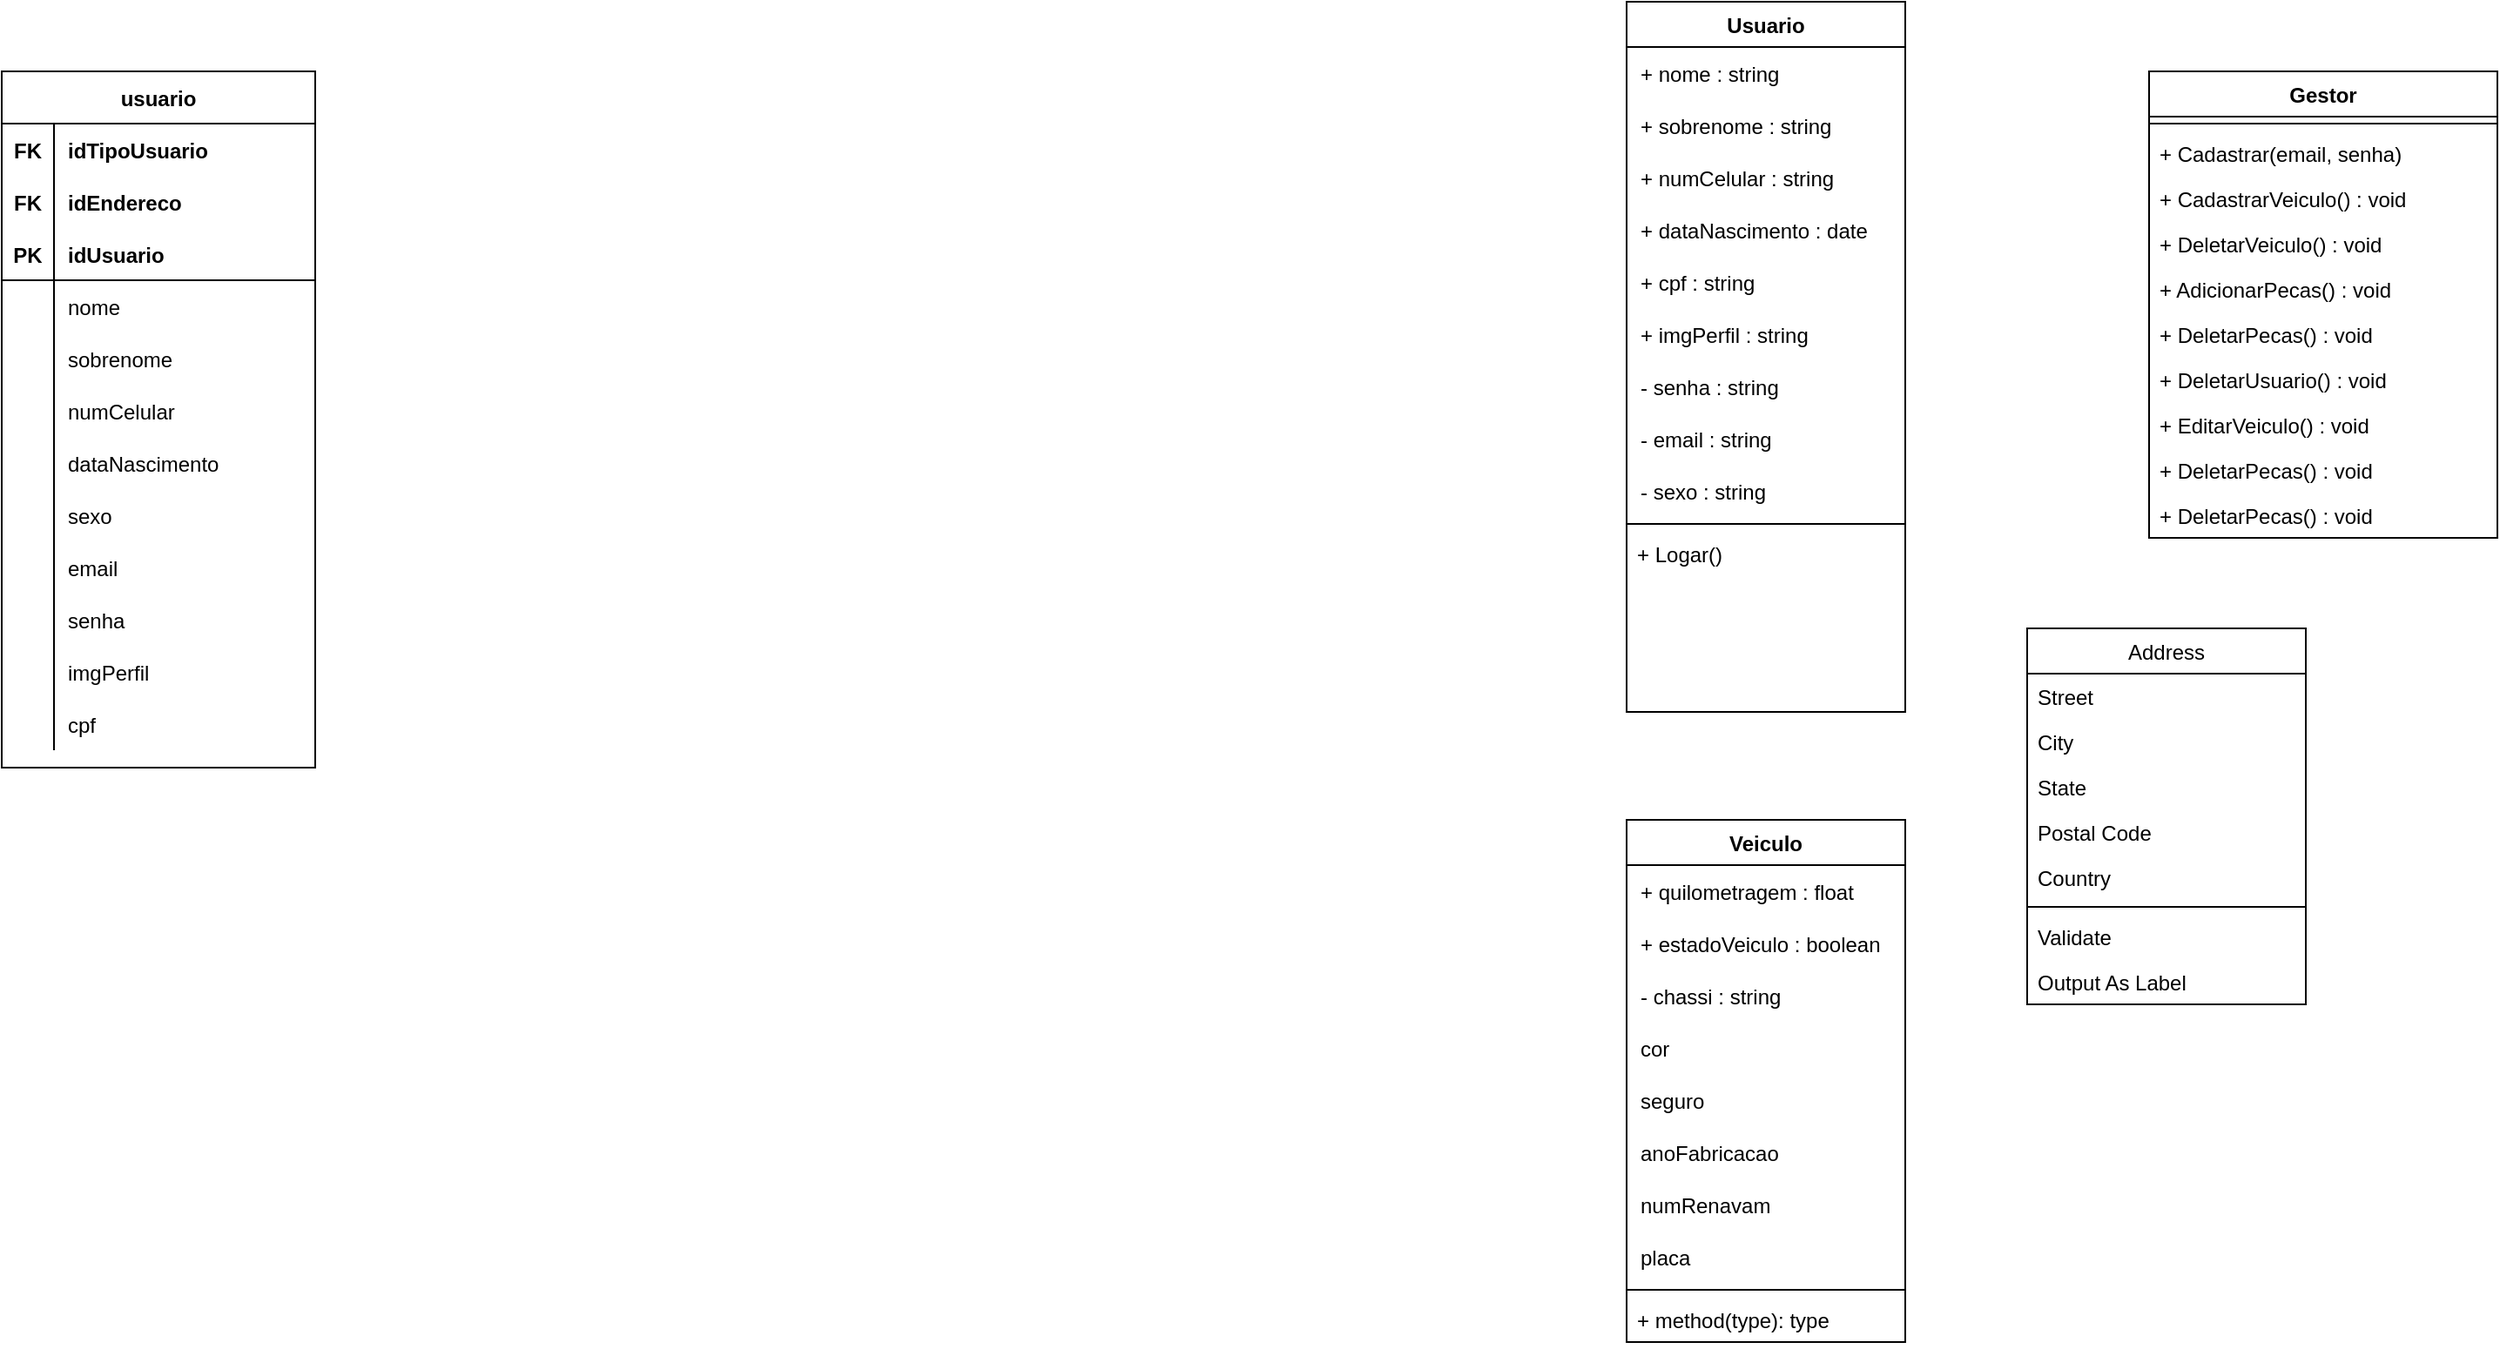 <mxfile version="17.2.1" type="device"><diagram id="C5RBs43oDa-KdzZeNtuy" name="Page-1"><mxGraphModel dx="2310" dy="1996" grid="1" gridSize="10" guides="1" tooltips="1" connect="1" arrows="1" fold="1" page="1" pageScale="1" pageWidth="827" pageHeight="1169" math="0" shadow="0"><root><mxCell id="WIyWlLk6GJQsqaUBKTNV-0"/><mxCell id="WIyWlLk6GJQsqaUBKTNV-1" parent="WIyWlLk6GJQsqaUBKTNV-0"/><mxCell id="zkfFHV4jXpPFQw0GAbJ--0" value="Usuario" style="swimlane;fontStyle=1;align=center;verticalAlign=top;childLayout=stackLayout;horizontal=1;startSize=26;horizontalStack=0;resizeParent=1;resizeLast=0;collapsible=1;marginBottom=0;rounded=0;shadow=0;strokeWidth=1;" parent="WIyWlLk6GJQsqaUBKTNV-1" vertex="1"><mxGeometry x="230" y="-80" width="160" height="408" as="geometry"><mxRectangle x="230" y="140" width="160" height="26" as="alternateBounds"/></mxGeometry></mxCell><mxCell id="kreL9JA5XyJaOZH9hF2f-37" value="+ nome : string" style="shape=partialRectangle;connectable=0;fillColor=none;top=0;left=0;bottom=0;right=0;align=left;spacingLeft=6;overflow=hidden;" vertex="1" parent="zkfFHV4jXpPFQw0GAbJ--0"><mxGeometry y="26" width="160" height="30" as="geometry"><mxRectangle width="150" height="30" as="alternateBounds"/></mxGeometry></mxCell><mxCell id="kreL9JA5XyJaOZH9hF2f-38" value="+ sobrenome : string" style="shape=partialRectangle;connectable=0;fillColor=none;top=0;left=0;bottom=0;right=0;align=left;spacingLeft=6;overflow=hidden;" vertex="1" parent="zkfFHV4jXpPFQw0GAbJ--0"><mxGeometry y="56" width="160" height="30" as="geometry"><mxRectangle width="150" height="30" as="alternateBounds"/></mxGeometry></mxCell><mxCell id="kreL9JA5XyJaOZH9hF2f-39" value="+ numCelular : string" style="shape=partialRectangle;connectable=0;fillColor=none;top=0;left=0;bottom=0;right=0;align=left;spacingLeft=6;overflow=hidden;" vertex="1" parent="zkfFHV4jXpPFQw0GAbJ--0"><mxGeometry y="86" width="160" height="30" as="geometry"><mxRectangle width="150" height="30" as="alternateBounds"/></mxGeometry></mxCell><mxCell id="kreL9JA5XyJaOZH9hF2f-40" value="+ dataNascimento : date" style="shape=partialRectangle;connectable=0;fillColor=none;top=0;left=0;bottom=0;right=0;align=left;spacingLeft=6;overflow=hidden;" vertex="1" parent="zkfFHV4jXpPFQw0GAbJ--0"><mxGeometry y="116" width="160" height="30" as="geometry"><mxRectangle width="150" height="30" as="alternateBounds"/></mxGeometry></mxCell><mxCell id="kreL9JA5XyJaOZH9hF2f-45" value="+ cpf : string" style="shape=partialRectangle;connectable=0;fillColor=none;top=0;left=0;bottom=0;right=0;align=left;spacingLeft=6;overflow=hidden;" vertex="1" parent="zkfFHV4jXpPFQw0GAbJ--0"><mxGeometry y="146" width="160" height="30" as="geometry"><mxRectangle width="150" height="30" as="alternateBounds"/></mxGeometry></mxCell><mxCell id="kreL9JA5XyJaOZH9hF2f-44" value="+ imgPerfil : string" style="shape=partialRectangle;connectable=0;fillColor=none;top=0;left=0;bottom=0;right=0;align=left;spacingLeft=6;overflow=hidden;" vertex="1" parent="zkfFHV4jXpPFQw0GAbJ--0"><mxGeometry y="176" width="160" height="30" as="geometry"><mxRectangle width="150" height="30" as="alternateBounds"/></mxGeometry></mxCell><mxCell id="kreL9JA5XyJaOZH9hF2f-43" value="- senha : string" style="shape=partialRectangle;connectable=0;fillColor=none;top=0;left=0;bottom=0;right=0;align=left;spacingLeft=6;overflow=hidden;" vertex="1" parent="zkfFHV4jXpPFQw0GAbJ--0"><mxGeometry y="206" width="160" height="30" as="geometry"><mxRectangle width="150" height="30" as="alternateBounds"/></mxGeometry></mxCell><mxCell id="kreL9JA5XyJaOZH9hF2f-42" value="- email : string" style="shape=partialRectangle;connectable=0;fillColor=none;top=0;left=0;bottom=0;right=0;align=left;spacingLeft=6;overflow=hidden;" vertex="1" parent="zkfFHV4jXpPFQw0GAbJ--0"><mxGeometry y="236" width="160" height="30" as="geometry"><mxRectangle width="150" height="30" as="alternateBounds"/></mxGeometry></mxCell><mxCell id="kreL9JA5XyJaOZH9hF2f-41" value="- sexo : string" style="shape=partialRectangle;connectable=0;fillColor=none;top=0;left=0;bottom=0;right=0;align=left;spacingLeft=6;overflow=hidden;" vertex="1" parent="zkfFHV4jXpPFQw0GAbJ--0"><mxGeometry y="266" width="160" height="30" as="geometry"><mxRectangle width="150" height="30" as="alternateBounds"/></mxGeometry></mxCell><mxCell id="zkfFHV4jXpPFQw0GAbJ--4" value="" style="line;html=1;strokeWidth=1;align=left;verticalAlign=middle;spacingTop=-1;spacingLeft=3;spacingRight=3;rotatable=0;labelPosition=right;points=[];portConstraint=eastwest;" parent="zkfFHV4jXpPFQw0GAbJ--0" vertex="1"><mxGeometry y="296" width="160" height="8" as="geometry"/></mxCell><mxCell id="kreL9JA5XyJaOZH9hF2f-46" value="+ Logar()" style="text;align=left;verticalAlign=top;spacingLeft=4;spacingRight=4;overflow=hidden;rotatable=0;points=[[0,0.5],[1,0.5]];portConstraint=eastwest;" vertex="1" parent="zkfFHV4jXpPFQw0GAbJ--0"><mxGeometry y="304" width="160" height="26" as="geometry"/></mxCell><mxCell id="zkfFHV4jXpPFQw0GAbJ--17" value="Address" style="swimlane;fontStyle=0;align=center;verticalAlign=top;childLayout=stackLayout;horizontal=1;startSize=26;horizontalStack=0;resizeParent=1;resizeLast=0;collapsible=1;marginBottom=0;rounded=0;shadow=0;strokeWidth=1;" parent="WIyWlLk6GJQsqaUBKTNV-1" vertex="1"><mxGeometry x="460" y="280" width="160" height="216" as="geometry"><mxRectangle x="550" y="140" width="160" height="26" as="alternateBounds"/></mxGeometry></mxCell><mxCell id="zkfFHV4jXpPFQw0GAbJ--18" value="Street" style="text;align=left;verticalAlign=top;spacingLeft=4;spacingRight=4;overflow=hidden;rotatable=0;points=[[0,0.5],[1,0.5]];portConstraint=eastwest;" parent="zkfFHV4jXpPFQw0GAbJ--17" vertex="1"><mxGeometry y="26" width="160" height="26" as="geometry"/></mxCell><mxCell id="zkfFHV4jXpPFQw0GAbJ--19" value="City" style="text;align=left;verticalAlign=top;spacingLeft=4;spacingRight=4;overflow=hidden;rotatable=0;points=[[0,0.5],[1,0.5]];portConstraint=eastwest;rounded=0;shadow=0;html=0;" parent="zkfFHV4jXpPFQw0GAbJ--17" vertex="1"><mxGeometry y="52" width="160" height="26" as="geometry"/></mxCell><mxCell id="zkfFHV4jXpPFQw0GAbJ--20" value="State" style="text;align=left;verticalAlign=top;spacingLeft=4;spacingRight=4;overflow=hidden;rotatable=0;points=[[0,0.5],[1,0.5]];portConstraint=eastwest;rounded=0;shadow=0;html=0;" parent="zkfFHV4jXpPFQw0GAbJ--17" vertex="1"><mxGeometry y="78" width="160" height="26" as="geometry"/></mxCell><mxCell id="zkfFHV4jXpPFQw0GAbJ--21" value="Postal Code" style="text;align=left;verticalAlign=top;spacingLeft=4;spacingRight=4;overflow=hidden;rotatable=0;points=[[0,0.5],[1,0.5]];portConstraint=eastwest;rounded=0;shadow=0;html=0;" parent="zkfFHV4jXpPFQw0GAbJ--17" vertex="1"><mxGeometry y="104" width="160" height="26" as="geometry"/></mxCell><mxCell id="zkfFHV4jXpPFQw0GAbJ--22" value="Country" style="text;align=left;verticalAlign=top;spacingLeft=4;spacingRight=4;overflow=hidden;rotatable=0;points=[[0,0.5],[1,0.5]];portConstraint=eastwest;rounded=0;shadow=0;html=0;" parent="zkfFHV4jXpPFQw0GAbJ--17" vertex="1"><mxGeometry y="130" width="160" height="26" as="geometry"/></mxCell><mxCell id="zkfFHV4jXpPFQw0GAbJ--23" value="" style="line;html=1;strokeWidth=1;align=left;verticalAlign=middle;spacingTop=-1;spacingLeft=3;spacingRight=3;rotatable=0;labelPosition=right;points=[];portConstraint=eastwest;" parent="zkfFHV4jXpPFQw0GAbJ--17" vertex="1"><mxGeometry y="156" width="160" height="8" as="geometry"/></mxCell><mxCell id="zkfFHV4jXpPFQw0GAbJ--24" value="Validate" style="text;align=left;verticalAlign=top;spacingLeft=4;spacingRight=4;overflow=hidden;rotatable=0;points=[[0,0.5],[1,0.5]];portConstraint=eastwest;" parent="zkfFHV4jXpPFQw0GAbJ--17" vertex="1"><mxGeometry y="164" width="160" height="26" as="geometry"/></mxCell><mxCell id="zkfFHV4jXpPFQw0GAbJ--25" value="Output As Label" style="text;align=left;verticalAlign=top;spacingLeft=4;spacingRight=4;overflow=hidden;rotatable=0;points=[[0,0.5],[1,0.5]];portConstraint=eastwest;" parent="zkfFHV4jXpPFQw0GAbJ--17" vertex="1"><mxGeometry y="190" width="160" height="26" as="geometry"/></mxCell><mxCell id="kreL9JA5XyJaOZH9hF2f-0" value="usuario" style="shape=table;startSize=30;container=1;collapsible=1;childLayout=tableLayout;fixedRows=1;rowLines=0;fontStyle=1;align=center;resizeLast=1;" vertex="1" parent="WIyWlLk6GJQsqaUBKTNV-1"><mxGeometry x="-703" y="-40" width="180" height="400" as="geometry"/></mxCell><mxCell id="kreL9JA5XyJaOZH9hF2f-1" value="" style="shape=tableRow;horizontal=0;startSize=0;swimlaneHead=0;swimlaneBody=0;fillColor=none;collapsible=0;dropTarget=0;points=[[0,0.5],[1,0.5]];portConstraint=eastwest;top=0;left=0;right=0;bottom=0;" vertex="1" parent="kreL9JA5XyJaOZH9hF2f-0"><mxGeometry y="30" width="180" height="30" as="geometry"/></mxCell><mxCell id="kreL9JA5XyJaOZH9hF2f-2" value="FK" style="shape=partialRectangle;connectable=0;fillColor=none;top=0;left=0;bottom=0;right=0;fontStyle=1;overflow=hidden;" vertex="1" parent="kreL9JA5XyJaOZH9hF2f-1"><mxGeometry width="30" height="30" as="geometry"><mxRectangle width="30" height="30" as="alternateBounds"/></mxGeometry></mxCell><mxCell id="kreL9JA5XyJaOZH9hF2f-3" value="idTipoUsuario" style="shape=partialRectangle;connectable=0;fillColor=none;top=0;left=0;bottom=0;right=0;align=left;spacingLeft=6;fontStyle=1;overflow=hidden;" vertex="1" parent="kreL9JA5XyJaOZH9hF2f-1"><mxGeometry x="30" width="150" height="30" as="geometry"><mxRectangle width="150" height="30" as="alternateBounds"/></mxGeometry></mxCell><mxCell id="kreL9JA5XyJaOZH9hF2f-4" value="" style="shape=tableRow;horizontal=0;startSize=0;swimlaneHead=0;swimlaneBody=0;fillColor=none;collapsible=0;dropTarget=0;points=[[0,0.5],[1,0.5]];portConstraint=eastwest;top=0;left=0;right=0;bottom=0;" vertex="1" parent="kreL9JA5XyJaOZH9hF2f-0"><mxGeometry y="60" width="180" height="30" as="geometry"/></mxCell><mxCell id="kreL9JA5XyJaOZH9hF2f-5" value="FK" style="shape=partialRectangle;connectable=0;fillColor=none;top=0;left=0;bottom=0;right=0;fontStyle=1;overflow=hidden;" vertex="1" parent="kreL9JA5XyJaOZH9hF2f-4"><mxGeometry width="30" height="30" as="geometry"><mxRectangle width="30" height="30" as="alternateBounds"/></mxGeometry></mxCell><mxCell id="kreL9JA5XyJaOZH9hF2f-6" value="idEndereco" style="shape=partialRectangle;connectable=0;fillColor=none;top=0;left=0;bottom=0;right=0;align=left;spacingLeft=6;fontStyle=1;overflow=hidden;" vertex="1" parent="kreL9JA5XyJaOZH9hF2f-4"><mxGeometry x="30" width="150" height="30" as="geometry"><mxRectangle width="150" height="30" as="alternateBounds"/></mxGeometry></mxCell><mxCell id="kreL9JA5XyJaOZH9hF2f-7" value="" style="shape=tableRow;horizontal=0;startSize=0;swimlaneHead=0;swimlaneBody=0;fillColor=none;collapsible=0;dropTarget=0;points=[[0,0.5],[1,0.5]];portConstraint=eastwest;top=0;left=0;right=0;bottom=1;" vertex="1" parent="kreL9JA5XyJaOZH9hF2f-0"><mxGeometry y="90" width="180" height="30" as="geometry"/></mxCell><mxCell id="kreL9JA5XyJaOZH9hF2f-8" value="PK" style="shape=partialRectangle;connectable=0;fillColor=none;top=0;left=0;bottom=0;right=0;fontStyle=1;overflow=hidden;" vertex="1" parent="kreL9JA5XyJaOZH9hF2f-7"><mxGeometry width="30" height="30" as="geometry"><mxRectangle width="30" height="30" as="alternateBounds"/></mxGeometry></mxCell><mxCell id="kreL9JA5XyJaOZH9hF2f-9" value="idUsuario" style="shape=partialRectangle;connectable=0;fillColor=none;top=0;left=0;bottom=0;right=0;align=left;spacingLeft=6;fontStyle=1;overflow=hidden;" vertex="1" parent="kreL9JA5XyJaOZH9hF2f-7"><mxGeometry x="30" width="150" height="30" as="geometry"><mxRectangle width="150" height="30" as="alternateBounds"/></mxGeometry></mxCell><mxCell id="kreL9JA5XyJaOZH9hF2f-10" value="" style="shape=tableRow;horizontal=0;startSize=0;swimlaneHead=0;swimlaneBody=0;fillColor=none;collapsible=0;dropTarget=0;points=[[0,0.5],[1,0.5]];portConstraint=eastwest;top=0;left=0;right=0;bottom=0;" vertex="1" parent="kreL9JA5XyJaOZH9hF2f-0"><mxGeometry y="120" width="180" height="30" as="geometry"/></mxCell><mxCell id="kreL9JA5XyJaOZH9hF2f-11" value="" style="shape=partialRectangle;connectable=0;fillColor=none;top=0;left=0;bottom=0;right=0;editable=1;overflow=hidden;" vertex="1" parent="kreL9JA5XyJaOZH9hF2f-10"><mxGeometry width="30" height="30" as="geometry"><mxRectangle width="30" height="30" as="alternateBounds"/></mxGeometry></mxCell><mxCell id="kreL9JA5XyJaOZH9hF2f-12" value="nome" style="shape=partialRectangle;connectable=0;fillColor=none;top=0;left=0;bottom=0;right=0;align=left;spacingLeft=6;overflow=hidden;" vertex="1" parent="kreL9JA5XyJaOZH9hF2f-10"><mxGeometry x="30" width="150" height="30" as="geometry"><mxRectangle width="150" height="30" as="alternateBounds"/></mxGeometry></mxCell><mxCell id="kreL9JA5XyJaOZH9hF2f-13" value="" style="shape=tableRow;horizontal=0;startSize=0;swimlaneHead=0;swimlaneBody=0;fillColor=none;collapsible=0;dropTarget=0;points=[[0,0.5],[1,0.5]];portConstraint=eastwest;top=0;left=0;right=0;bottom=0;" vertex="1" parent="kreL9JA5XyJaOZH9hF2f-0"><mxGeometry y="150" width="180" height="30" as="geometry"/></mxCell><mxCell id="kreL9JA5XyJaOZH9hF2f-14" value="" style="shape=partialRectangle;connectable=0;fillColor=none;top=0;left=0;bottom=0;right=0;editable=1;overflow=hidden;" vertex="1" parent="kreL9JA5XyJaOZH9hF2f-13"><mxGeometry width="30" height="30" as="geometry"><mxRectangle width="30" height="30" as="alternateBounds"/></mxGeometry></mxCell><mxCell id="kreL9JA5XyJaOZH9hF2f-15" value="sobrenome" style="shape=partialRectangle;connectable=0;fillColor=none;top=0;left=0;bottom=0;right=0;align=left;spacingLeft=6;overflow=hidden;" vertex="1" parent="kreL9JA5XyJaOZH9hF2f-13"><mxGeometry x="30" width="150" height="30" as="geometry"><mxRectangle width="150" height="30" as="alternateBounds"/></mxGeometry></mxCell><mxCell id="kreL9JA5XyJaOZH9hF2f-16" value="" style="shape=tableRow;horizontal=0;startSize=0;swimlaneHead=0;swimlaneBody=0;fillColor=none;collapsible=0;dropTarget=0;points=[[0,0.5],[1,0.5]];portConstraint=eastwest;top=0;left=0;right=0;bottom=0;" vertex="1" parent="kreL9JA5XyJaOZH9hF2f-0"><mxGeometry y="180" width="180" height="30" as="geometry"/></mxCell><mxCell id="kreL9JA5XyJaOZH9hF2f-17" value="" style="shape=partialRectangle;connectable=0;fillColor=none;top=0;left=0;bottom=0;right=0;editable=1;overflow=hidden;" vertex="1" parent="kreL9JA5XyJaOZH9hF2f-16"><mxGeometry width="30" height="30" as="geometry"><mxRectangle width="30" height="30" as="alternateBounds"/></mxGeometry></mxCell><mxCell id="kreL9JA5XyJaOZH9hF2f-18" value="numCelular" style="shape=partialRectangle;connectable=0;fillColor=none;top=0;left=0;bottom=0;right=0;align=left;spacingLeft=6;overflow=hidden;" vertex="1" parent="kreL9JA5XyJaOZH9hF2f-16"><mxGeometry x="30" width="150" height="30" as="geometry"><mxRectangle width="150" height="30" as="alternateBounds"/></mxGeometry></mxCell><mxCell id="kreL9JA5XyJaOZH9hF2f-19" value="" style="shape=tableRow;horizontal=0;startSize=0;swimlaneHead=0;swimlaneBody=0;fillColor=none;collapsible=0;dropTarget=0;points=[[0,0.5],[1,0.5]];portConstraint=eastwest;top=0;left=0;right=0;bottom=0;" vertex="1" parent="kreL9JA5XyJaOZH9hF2f-0"><mxGeometry y="210" width="180" height="30" as="geometry"/></mxCell><mxCell id="kreL9JA5XyJaOZH9hF2f-20" value="" style="shape=partialRectangle;connectable=0;fillColor=none;top=0;left=0;bottom=0;right=0;editable=1;overflow=hidden;" vertex="1" parent="kreL9JA5XyJaOZH9hF2f-19"><mxGeometry width="30" height="30" as="geometry"><mxRectangle width="30" height="30" as="alternateBounds"/></mxGeometry></mxCell><mxCell id="kreL9JA5XyJaOZH9hF2f-21" value="dataNascimento" style="shape=partialRectangle;connectable=0;fillColor=none;top=0;left=0;bottom=0;right=0;align=left;spacingLeft=6;overflow=hidden;" vertex="1" parent="kreL9JA5XyJaOZH9hF2f-19"><mxGeometry x="30" width="150" height="30" as="geometry"><mxRectangle width="150" height="30" as="alternateBounds"/></mxGeometry></mxCell><mxCell id="kreL9JA5XyJaOZH9hF2f-22" value="" style="shape=tableRow;horizontal=0;startSize=0;swimlaneHead=0;swimlaneBody=0;fillColor=none;collapsible=0;dropTarget=0;points=[[0,0.5],[1,0.5]];portConstraint=eastwest;top=0;left=0;right=0;bottom=0;" vertex="1" parent="kreL9JA5XyJaOZH9hF2f-0"><mxGeometry y="240" width="180" height="30" as="geometry"/></mxCell><mxCell id="kreL9JA5XyJaOZH9hF2f-23" value="" style="shape=partialRectangle;connectable=0;fillColor=none;top=0;left=0;bottom=0;right=0;editable=1;overflow=hidden;" vertex="1" parent="kreL9JA5XyJaOZH9hF2f-22"><mxGeometry width="30" height="30" as="geometry"><mxRectangle width="30" height="30" as="alternateBounds"/></mxGeometry></mxCell><mxCell id="kreL9JA5XyJaOZH9hF2f-24" value="sexo" style="shape=partialRectangle;connectable=0;fillColor=none;top=0;left=0;bottom=0;right=0;align=left;spacingLeft=6;overflow=hidden;" vertex="1" parent="kreL9JA5XyJaOZH9hF2f-22"><mxGeometry x="30" width="150" height="30" as="geometry"><mxRectangle width="150" height="30" as="alternateBounds"/></mxGeometry></mxCell><mxCell id="kreL9JA5XyJaOZH9hF2f-25" value="" style="shape=tableRow;horizontal=0;startSize=0;swimlaneHead=0;swimlaneBody=0;fillColor=none;collapsible=0;dropTarget=0;points=[[0,0.5],[1,0.5]];portConstraint=eastwest;top=0;left=0;right=0;bottom=0;" vertex="1" parent="kreL9JA5XyJaOZH9hF2f-0"><mxGeometry y="270" width="180" height="30" as="geometry"/></mxCell><mxCell id="kreL9JA5XyJaOZH9hF2f-26" value="" style="shape=partialRectangle;connectable=0;fillColor=none;top=0;left=0;bottom=0;right=0;editable=1;overflow=hidden;" vertex="1" parent="kreL9JA5XyJaOZH9hF2f-25"><mxGeometry width="30" height="30" as="geometry"><mxRectangle width="30" height="30" as="alternateBounds"/></mxGeometry></mxCell><mxCell id="kreL9JA5XyJaOZH9hF2f-27" value="email" style="shape=partialRectangle;connectable=0;fillColor=none;top=0;left=0;bottom=0;right=0;align=left;spacingLeft=6;overflow=hidden;" vertex="1" parent="kreL9JA5XyJaOZH9hF2f-25"><mxGeometry x="30" width="150" height="30" as="geometry"><mxRectangle width="150" height="30" as="alternateBounds"/></mxGeometry></mxCell><mxCell id="kreL9JA5XyJaOZH9hF2f-28" value="" style="shape=tableRow;horizontal=0;startSize=0;swimlaneHead=0;swimlaneBody=0;fillColor=none;collapsible=0;dropTarget=0;points=[[0,0.5],[1,0.5]];portConstraint=eastwest;top=0;left=0;right=0;bottom=0;" vertex="1" parent="kreL9JA5XyJaOZH9hF2f-0"><mxGeometry y="300" width="180" height="30" as="geometry"/></mxCell><mxCell id="kreL9JA5XyJaOZH9hF2f-29" value="" style="shape=partialRectangle;connectable=0;fillColor=none;top=0;left=0;bottom=0;right=0;editable=1;overflow=hidden;" vertex="1" parent="kreL9JA5XyJaOZH9hF2f-28"><mxGeometry width="30" height="30" as="geometry"><mxRectangle width="30" height="30" as="alternateBounds"/></mxGeometry></mxCell><mxCell id="kreL9JA5XyJaOZH9hF2f-30" value="senha" style="shape=partialRectangle;connectable=0;fillColor=none;top=0;left=0;bottom=0;right=0;align=left;spacingLeft=6;overflow=hidden;" vertex="1" parent="kreL9JA5XyJaOZH9hF2f-28"><mxGeometry x="30" width="150" height="30" as="geometry"><mxRectangle width="150" height="30" as="alternateBounds"/></mxGeometry></mxCell><mxCell id="kreL9JA5XyJaOZH9hF2f-31" value="" style="shape=tableRow;horizontal=0;startSize=0;swimlaneHead=0;swimlaneBody=0;fillColor=none;collapsible=0;dropTarget=0;points=[[0,0.5],[1,0.5]];portConstraint=eastwest;top=0;left=0;right=0;bottom=0;" vertex="1" parent="kreL9JA5XyJaOZH9hF2f-0"><mxGeometry y="330" width="180" height="30" as="geometry"/></mxCell><mxCell id="kreL9JA5XyJaOZH9hF2f-32" value="" style="shape=partialRectangle;connectable=0;fillColor=none;top=0;left=0;bottom=0;right=0;editable=1;overflow=hidden;" vertex="1" parent="kreL9JA5XyJaOZH9hF2f-31"><mxGeometry width="30" height="30" as="geometry"><mxRectangle width="30" height="30" as="alternateBounds"/></mxGeometry></mxCell><mxCell id="kreL9JA5XyJaOZH9hF2f-33" value="imgPerfil" style="shape=partialRectangle;connectable=0;fillColor=none;top=0;left=0;bottom=0;right=0;align=left;spacingLeft=6;overflow=hidden;" vertex="1" parent="kreL9JA5XyJaOZH9hF2f-31"><mxGeometry x="30" width="150" height="30" as="geometry"><mxRectangle width="150" height="30" as="alternateBounds"/></mxGeometry></mxCell><mxCell id="kreL9JA5XyJaOZH9hF2f-34" value="" style="shape=tableRow;horizontal=0;startSize=0;swimlaneHead=0;swimlaneBody=0;fillColor=none;collapsible=0;dropTarget=0;points=[[0,0.5],[1,0.5]];portConstraint=eastwest;top=0;left=0;right=0;bottom=0;" vertex="1" parent="kreL9JA5XyJaOZH9hF2f-0"><mxGeometry y="360" width="180" height="30" as="geometry"/></mxCell><mxCell id="kreL9JA5XyJaOZH9hF2f-35" value="" style="shape=partialRectangle;connectable=0;fillColor=none;top=0;left=0;bottom=0;right=0;editable=1;overflow=hidden;" vertex="1" parent="kreL9JA5XyJaOZH9hF2f-34"><mxGeometry width="30" height="30" as="geometry"><mxRectangle width="30" height="30" as="alternateBounds"/></mxGeometry></mxCell><mxCell id="kreL9JA5XyJaOZH9hF2f-36" value="cpf" style="shape=partialRectangle;connectable=0;fillColor=none;top=0;left=0;bottom=0;right=0;align=left;spacingLeft=6;overflow=hidden;" vertex="1" parent="kreL9JA5XyJaOZH9hF2f-34"><mxGeometry x="30" width="150" height="30" as="geometry"><mxRectangle width="150" height="30" as="alternateBounds"/></mxGeometry></mxCell><mxCell id="nDWuHDzN4ExqJY9b6ZbY-4" value="Gestor" style="swimlane;fontStyle=1;align=center;verticalAlign=top;childLayout=stackLayout;horizontal=1;startSize=26;horizontalStack=0;resizeParent=1;resizeParentMax=0;resizeLast=0;collapsible=1;marginBottom=0;" vertex="1" parent="WIyWlLk6GJQsqaUBKTNV-1"><mxGeometry x="530" y="-40" width="200" height="268" as="geometry"/></mxCell><mxCell id="nDWuHDzN4ExqJY9b6ZbY-6" value="" style="line;strokeWidth=1;fillColor=none;align=left;verticalAlign=middle;spacingTop=-1;spacingLeft=3;spacingRight=3;rotatable=0;labelPosition=right;points=[];portConstraint=eastwest;" vertex="1" parent="nDWuHDzN4ExqJY9b6ZbY-4"><mxGeometry y="26" width="200" height="8" as="geometry"/></mxCell><mxCell id="nDWuHDzN4ExqJY9b6ZbY-7" value="+ Cadastrar(email, senha)" style="text;strokeColor=none;fillColor=none;align=left;verticalAlign=top;spacingLeft=4;spacingRight=4;overflow=hidden;rotatable=0;points=[[0,0.5],[1,0.5]];portConstraint=eastwest;" vertex="1" parent="nDWuHDzN4ExqJY9b6ZbY-4"><mxGeometry y="34" width="200" height="26" as="geometry"/></mxCell><mxCell id="sNe8hRW-R4xUoLEOkWLn-1" value="+ CadastrarVeiculo() : void" style="text;strokeColor=none;fillColor=none;align=left;verticalAlign=top;spacingLeft=4;spacingRight=4;overflow=hidden;rotatable=0;points=[[0,0.5],[1,0.5]];portConstraint=eastwest;" vertex="1" parent="nDWuHDzN4ExqJY9b6ZbY-4"><mxGeometry y="60" width="200" height="26" as="geometry"/></mxCell><mxCell id="sNe8hRW-R4xUoLEOkWLn-2" value="+ DeletarVeiculo() : void" style="text;strokeColor=none;fillColor=none;align=left;verticalAlign=top;spacingLeft=4;spacingRight=4;overflow=hidden;rotatable=0;points=[[0,0.5],[1,0.5]];portConstraint=eastwest;" vertex="1" parent="nDWuHDzN4ExqJY9b6ZbY-4"><mxGeometry y="86" width="200" height="26" as="geometry"/></mxCell><mxCell id="sNe8hRW-R4xUoLEOkWLn-3" value="+ AdicionarPecas() : void" style="text;strokeColor=none;fillColor=none;align=left;verticalAlign=top;spacingLeft=4;spacingRight=4;overflow=hidden;rotatable=0;points=[[0,0.5],[1,0.5]];portConstraint=eastwest;" vertex="1" parent="nDWuHDzN4ExqJY9b6ZbY-4"><mxGeometry y="112" width="200" height="26" as="geometry"/></mxCell><mxCell id="sNe8hRW-R4xUoLEOkWLn-4" value="+ DeletarPecas() : void" style="text;strokeColor=none;fillColor=none;align=left;verticalAlign=top;spacingLeft=4;spacingRight=4;overflow=hidden;rotatable=0;points=[[0,0.5],[1,0.5]];portConstraint=eastwest;" vertex="1" parent="nDWuHDzN4ExqJY9b6ZbY-4"><mxGeometry y="138" width="200" height="26" as="geometry"/></mxCell><mxCell id="sNe8hRW-R4xUoLEOkWLn-5" value="+ DeletarUsuario() : void" style="text;strokeColor=none;fillColor=none;align=left;verticalAlign=top;spacingLeft=4;spacingRight=4;overflow=hidden;rotatable=0;points=[[0,0.5],[1,0.5]];portConstraint=eastwest;" vertex="1" parent="nDWuHDzN4ExqJY9b6ZbY-4"><mxGeometry y="164" width="200" height="26" as="geometry"/></mxCell><mxCell id="sNe8hRW-R4xUoLEOkWLn-6" value="+ EditarVeiculo() : void" style="text;strokeColor=none;fillColor=none;align=left;verticalAlign=top;spacingLeft=4;spacingRight=4;overflow=hidden;rotatable=0;points=[[0,0.5],[1,0.5]];portConstraint=eastwest;" vertex="1" parent="nDWuHDzN4ExqJY9b6ZbY-4"><mxGeometry y="190" width="200" height="26" as="geometry"/></mxCell><mxCell id="sNe8hRW-R4xUoLEOkWLn-7" value="+ DeletarPecas() : void" style="text;strokeColor=none;fillColor=none;align=left;verticalAlign=top;spacingLeft=4;spacingRight=4;overflow=hidden;rotatable=0;points=[[0,0.5],[1,0.5]];portConstraint=eastwest;" vertex="1" parent="nDWuHDzN4ExqJY9b6ZbY-4"><mxGeometry y="216" width="200" height="26" as="geometry"/></mxCell><mxCell id="sNe8hRW-R4xUoLEOkWLn-8" value="+ DeletarPecas() : void" style="text;strokeColor=none;fillColor=none;align=left;verticalAlign=top;spacingLeft=4;spacingRight=4;overflow=hidden;rotatable=0;points=[[0,0.5],[1,0.5]];portConstraint=eastwest;" vertex="1" parent="nDWuHDzN4ExqJY9b6ZbY-4"><mxGeometry y="242" width="200" height="26" as="geometry"/></mxCell><mxCell id="sNe8hRW-R4xUoLEOkWLn-9" value="Veiculo" style="swimlane;fontStyle=1;align=center;verticalAlign=top;childLayout=stackLayout;horizontal=1;startSize=26;horizontalStack=0;resizeParent=1;resizeParentMax=0;resizeLast=0;collapsible=1;marginBottom=0;" vertex="1" parent="WIyWlLk6GJQsqaUBKTNV-1"><mxGeometry x="230" y="390" width="160" height="300" as="geometry"/></mxCell><mxCell id="aCDWQZ8jkZCiE0yz1DUW-7" value="+ quilometragem : float" style="shape=partialRectangle;connectable=0;fillColor=none;top=0;left=0;bottom=0;right=0;align=left;spacingLeft=6;overflow=hidden;" vertex="1" parent="sNe8hRW-R4xUoLEOkWLn-9"><mxGeometry y="26" width="160" height="30" as="geometry"><mxRectangle width="150" height="30" as="alternateBounds"/></mxGeometry></mxCell><mxCell id="aCDWQZ8jkZCiE0yz1DUW-6" value="+ estadoVeiculo : boolean" style="shape=partialRectangle;connectable=0;fillColor=none;top=0;left=0;bottom=0;right=0;align=left;spacingLeft=6;overflow=hidden;" vertex="1" parent="sNe8hRW-R4xUoLEOkWLn-9"><mxGeometry y="56" width="160" height="30" as="geometry"><mxRectangle width="150" height="30" as="alternateBounds"/></mxGeometry></mxCell><mxCell id="aCDWQZ8jkZCiE0yz1DUW-5" value="- chassi : string" style="shape=partialRectangle;connectable=0;fillColor=none;top=0;left=0;bottom=0;right=0;align=left;spacingLeft=6;overflow=hidden;" vertex="1" parent="sNe8hRW-R4xUoLEOkWLn-9"><mxGeometry y="86" width="160" height="30" as="geometry"><mxRectangle width="150" height="30" as="alternateBounds"/></mxGeometry></mxCell><mxCell id="aCDWQZ8jkZCiE0yz1DUW-4" value="cor" style="shape=partialRectangle;connectable=0;fillColor=none;top=0;left=0;bottom=0;right=0;align=left;spacingLeft=6;overflow=hidden;" vertex="1" parent="sNe8hRW-R4xUoLEOkWLn-9"><mxGeometry y="116" width="160" height="30" as="geometry"><mxRectangle width="150" height="30" as="alternateBounds"/></mxGeometry></mxCell><mxCell id="aCDWQZ8jkZCiE0yz1DUW-3" value="seguro" style="shape=partialRectangle;connectable=0;fillColor=none;top=0;left=0;bottom=0;right=0;align=left;spacingLeft=6;overflow=hidden;" vertex="1" parent="sNe8hRW-R4xUoLEOkWLn-9"><mxGeometry y="146" width="160" height="30" as="geometry"><mxRectangle width="150" height="30" as="alternateBounds"/></mxGeometry></mxCell><mxCell id="aCDWQZ8jkZCiE0yz1DUW-2" value="anoFabricacao" style="shape=partialRectangle;connectable=0;fillColor=none;top=0;left=0;bottom=0;right=0;align=left;spacingLeft=6;overflow=hidden;" vertex="1" parent="sNe8hRW-R4xUoLEOkWLn-9"><mxGeometry y="176" width="160" height="30" as="geometry"><mxRectangle width="150" height="30" as="alternateBounds"/></mxGeometry></mxCell><mxCell id="aCDWQZ8jkZCiE0yz1DUW-1" value="numRenavam" style="shape=partialRectangle;connectable=0;fillColor=none;top=0;left=0;bottom=0;right=0;align=left;spacingLeft=6;overflow=hidden;" vertex="1" parent="sNe8hRW-R4xUoLEOkWLn-9"><mxGeometry y="206" width="160" height="30" as="geometry"><mxRectangle width="150" height="30" as="alternateBounds"/></mxGeometry></mxCell><mxCell id="aCDWQZ8jkZCiE0yz1DUW-0" value="placa" style="shape=partialRectangle;connectable=0;fillColor=none;top=0;left=0;bottom=0;right=0;align=left;spacingLeft=6;overflow=hidden;" vertex="1" parent="sNe8hRW-R4xUoLEOkWLn-9"><mxGeometry y="236" width="160" height="30" as="geometry"><mxRectangle width="150" height="30" as="alternateBounds"/></mxGeometry></mxCell><mxCell id="sNe8hRW-R4xUoLEOkWLn-11" value="" style="line;strokeWidth=1;fillColor=none;align=left;verticalAlign=middle;spacingTop=-1;spacingLeft=3;spacingRight=3;rotatable=0;labelPosition=right;points=[];portConstraint=eastwest;" vertex="1" parent="sNe8hRW-R4xUoLEOkWLn-9"><mxGeometry y="266" width="160" height="8" as="geometry"/></mxCell><mxCell id="sNe8hRW-R4xUoLEOkWLn-12" value="+ method(type): type" style="text;strokeColor=none;fillColor=none;align=left;verticalAlign=top;spacingLeft=4;spacingRight=4;overflow=hidden;rotatable=0;points=[[0,0.5],[1,0.5]];portConstraint=eastwest;" vertex="1" parent="sNe8hRW-R4xUoLEOkWLn-9"><mxGeometry y="274" width="160" height="26" as="geometry"/></mxCell></root></mxGraphModel></diagram></mxfile>